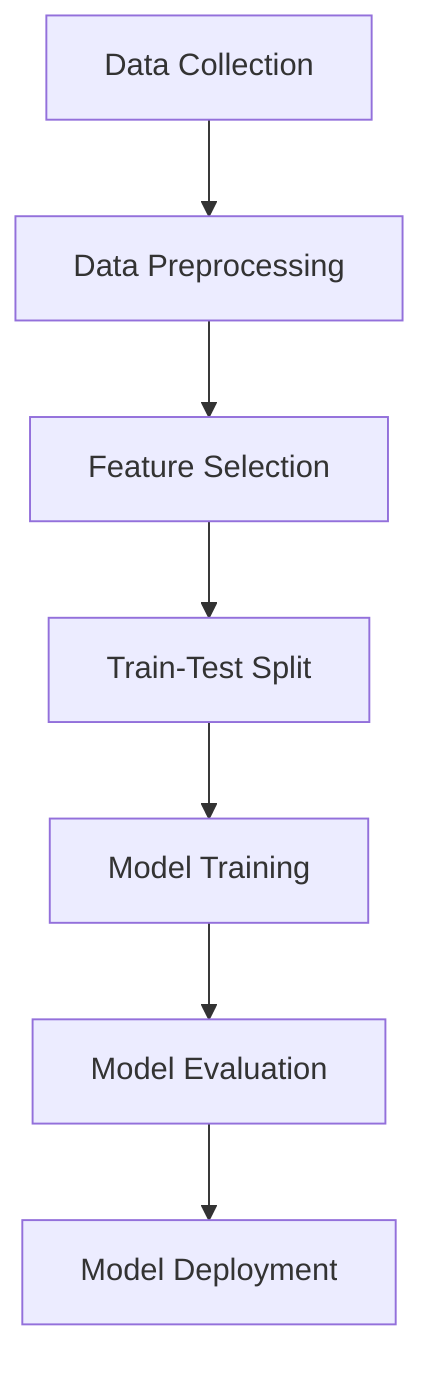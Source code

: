 graph TD
    A[Data Collection] --> B[Data Preprocessing]
    B --> C[Feature Selection]
    C --> D[Train-Test Split]
    D --> E[Model Training]
    E --> F[Model Evaluation]
    F --> G[Model Deployment]